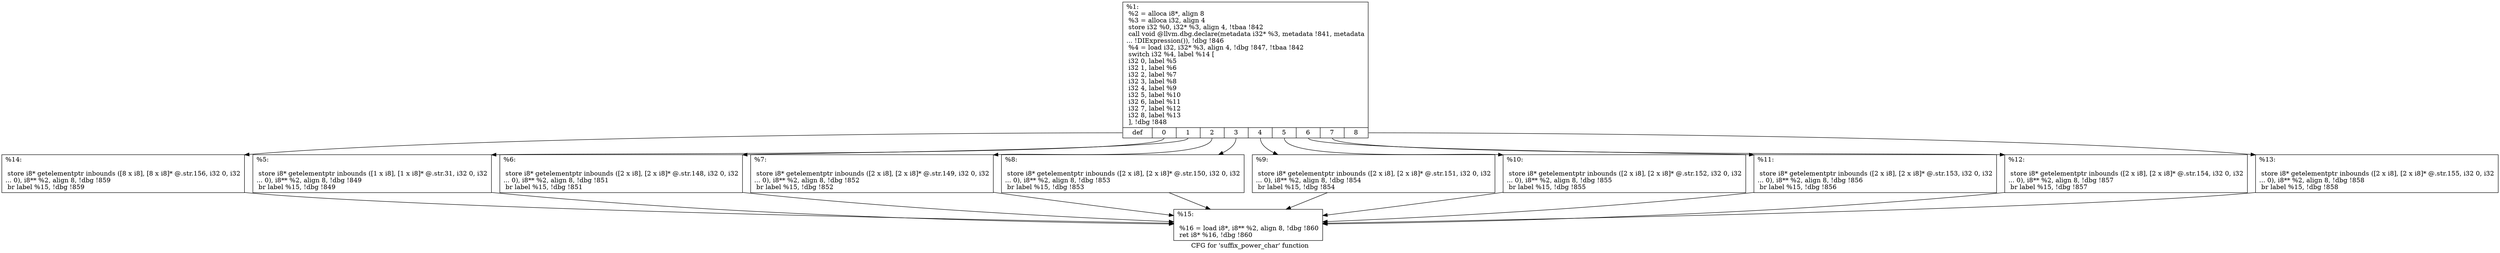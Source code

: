 digraph "CFG for 'suffix_power_char' function" {
	label="CFG for 'suffix_power_char' function";

	Node0xabfc40 [shape=record,label="{%1:\l  %2 = alloca i8*, align 8\l  %3 = alloca i32, align 4\l  store i32 %0, i32* %3, align 4, !tbaa !842\l  call void @llvm.dbg.declare(metadata i32* %3, metadata !841, metadata\l... !DIExpression()), !dbg !846\l  %4 = load i32, i32* %3, align 4, !dbg !847, !tbaa !842\l  switch i32 %4, label %14 [\l    i32 0, label %5\l    i32 1, label %6\l    i32 2, label %7\l    i32 3, label %8\l    i32 4, label %9\l    i32 5, label %10\l    i32 6, label %11\l    i32 7, label %12\l    i32 8, label %13\l  ], !dbg !848\l|{<s0>def|<s1>0|<s2>1|<s3>2|<s4>3|<s5>4|<s6>5|<s7>6|<s8>7|<s9>8}}"];
	Node0xabfc40:s0 -> Node0xabffd0;
	Node0xabfc40:s1 -> Node0xabfd00;
	Node0xabfc40:s2 -> Node0xabfd50;
	Node0xabfc40:s3 -> Node0xabfda0;
	Node0xabfc40:s4 -> Node0xabfdf0;
	Node0xabfc40:s5 -> Node0xabfe40;
	Node0xabfc40:s6 -> Node0xabfe90;
	Node0xabfc40:s7 -> Node0xabfee0;
	Node0xabfc40:s8 -> Node0xabff30;
	Node0xabfc40:s9 -> Node0xabff80;
	Node0xabfd00 [shape=record,label="{%5:\l\l  store i8* getelementptr inbounds ([1 x i8], [1 x i8]* @.str.31, i32 0, i32\l... 0), i8** %2, align 8, !dbg !849\l  br label %15, !dbg !849\l}"];
	Node0xabfd00 -> Node0xac0020;
	Node0xabfd50 [shape=record,label="{%6:\l\l  store i8* getelementptr inbounds ([2 x i8], [2 x i8]* @.str.148, i32 0, i32\l... 0), i8** %2, align 8, !dbg !851\l  br label %15, !dbg !851\l}"];
	Node0xabfd50 -> Node0xac0020;
	Node0xabfda0 [shape=record,label="{%7:\l\l  store i8* getelementptr inbounds ([2 x i8], [2 x i8]* @.str.149, i32 0, i32\l... 0), i8** %2, align 8, !dbg !852\l  br label %15, !dbg !852\l}"];
	Node0xabfda0 -> Node0xac0020;
	Node0xabfdf0 [shape=record,label="{%8:\l\l  store i8* getelementptr inbounds ([2 x i8], [2 x i8]* @.str.150, i32 0, i32\l... 0), i8** %2, align 8, !dbg !853\l  br label %15, !dbg !853\l}"];
	Node0xabfdf0 -> Node0xac0020;
	Node0xabfe40 [shape=record,label="{%9:\l\l  store i8* getelementptr inbounds ([2 x i8], [2 x i8]* @.str.151, i32 0, i32\l... 0), i8** %2, align 8, !dbg !854\l  br label %15, !dbg !854\l}"];
	Node0xabfe40 -> Node0xac0020;
	Node0xabfe90 [shape=record,label="{%10:\l\l  store i8* getelementptr inbounds ([2 x i8], [2 x i8]* @.str.152, i32 0, i32\l... 0), i8** %2, align 8, !dbg !855\l  br label %15, !dbg !855\l}"];
	Node0xabfe90 -> Node0xac0020;
	Node0xabfee0 [shape=record,label="{%11:\l\l  store i8* getelementptr inbounds ([2 x i8], [2 x i8]* @.str.153, i32 0, i32\l... 0), i8** %2, align 8, !dbg !856\l  br label %15, !dbg !856\l}"];
	Node0xabfee0 -> Node0xac0020;
	Node0xabff30 [shape=record,label="{%12:\l\l  store i8* getelementptr inbounds ([2 x i8], [2 x i8]* @.str.154, i32 0, i32\l... 0), i8** %2, align 8, !dbg !857\l  br label %15, !dbg !857\l}"];
	Node0xabff30 -> Node0xac0020;
	Node0xabff80 [shape=record,label="{%13:\l\l  store i8* getelementptr inbounds ([2 x i8], [2 x i8]* @.str.155, i32 0, i32\l... 0), i8** %2, align 8, !dbg !858\l  br label %15, !dbg !858\l}"];
	Node0xabff80 -> Node0xac0020;
	Node0xabffd0 [shape=record,label="{%14:\l\l  store i8* getelementptr inbounds ([8 x i8], [8 x i8]* @.str.156, i32 0, i32\l... 0), i8** %2, align 8, !dbg !859\l  br label %15, !dbg !859\l}"];
	Node0xabffd0 -> Node0xac0020;
	Node0xac0020 [shape=record,label="{%15:\l\l  %16 = load i8*, i8** %2, align 8, !dbg !860\l  ret i8* %16, !dbg !860\l}"];
}
